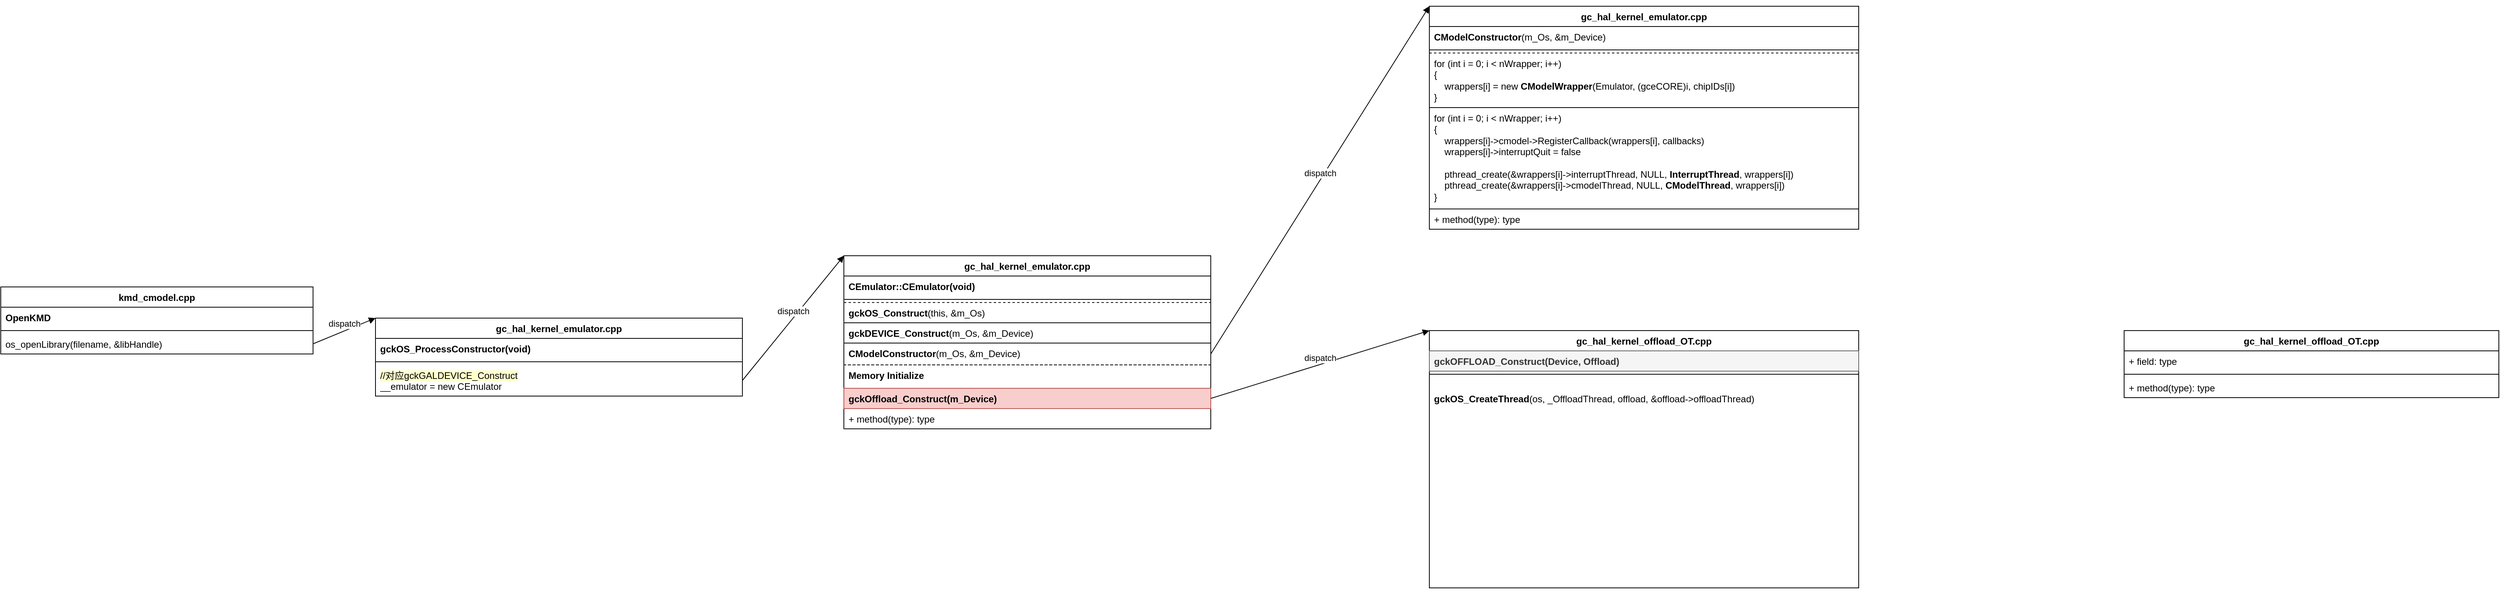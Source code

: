 <mxfile version="26.0.2">
  <diagram name="Page-1" id="LRaTV1GDhE0PlHm9-1SC">
    <mxGraphModel dx="1276" dy="1854" grid="1" gridSize="10" guides="1" tooltips="1" connect="1" arrows="1" fold="1" page="1" pageScale="1" pageWidth="850" pageHeight="1100" math="0" shadow="0">
      <root>
        <mxCell id="0" />
        <mxCell id="1" parent="0" />
        <mxCell id="TkZttN6KCeq6tZd7yhBr-1" value="kmd_cmodel.cpp" style="swimlane;fontStyle=1;align=center;verticalAlign=top;childLayout=stackLayout;horizontal=1;startSize=26;horizontalStack=0;resizeParent=1;resizeParentMax=0;resizeLast=0;collapsible=1;marginBottom=0;whiteSpace=wrap;html=1;" vertex="1" parent="1">
          <mxGeometry x="40" y="240" width="400" height="86" as="geometry" />
        </mxCell>
        <mxCell id="TkZttN6KCeq6tZd7yhBr-2" value="&lt;span style=&quot;font-weight: 700; text-align: center;&quot;&gt;OpenKMD&lt;/span&gt;" style="text;strokeColor=none;fillColor=none;align=left;verticalAlign=top;spacingLeft=4;spacingRight=4;overflow=hidden;rotatable=0;points=[[0,0.5],[1,0.5]];portConstraint=eastwest;whiteSpace=wrap;html=1;" vertex="1" parent="TkZttN6KCeq6tZd7yhBr-1">
          <mxGeometry y="26" width="400" height="26" as="geometry" />
        </mxCell>
        <mxCell id="TkZttN6KCeq6tZd7yhBr-3" value="" style="line;strokeWidth=1;fillColor=none;align=left;verticalAlign=middle;spacingTop=-1;spacingLeft=3;spacingRight=3;rotatable=0;labelPosition=right;points=[];portConstraint=eastwest;strokeColor=inherit;" vertex="1" parent="TkZttN6KCeq6tZd7yhBr-1">
          <mxGeometry y="52" width="400" height="8" as="geometry" />
        </mxCell>
        <mxCell id="TkZttN6KCeq6tZd7yhBr-4" value="os_openLibrary(filename, &amp;amp;libHandle)" style="text;strokeColor=none;fillColor=none;align=left;verticalAlign=top;spacingLeft=4;spacingRight=4;overflow=hidden;rotatable=0;points=[[0,0.5],[1,0.5]];portConstraint=eastwest;whiteSpace=wrap;html=1;" vertex="1" parent="TkZttN6KCeq6tZd7yhBr-1">
          <mxGeometry y="60" width="400" height="26" as="geometry" />
        </mxCell>
        <mxCell id="TkZttN6KCeq6tZd7yhBr-10" value="dispatch" style="html=1;verticalAlign=bottom;endArrow=block;curved=0;rounded=0;exitX=1;exitY=0.5;exitDx=0;exitDy=0;entryX=0;entryY=0;entryDx=0;entryDy=0;" edge="1" parent="1" source="TkZttN6KCeq6tZd7yhBr-4" target="TkZttN6KCeq6tZd7yhBr-11">
          <mxGeometry width="80" relative="1" as="geometry">
            <mxPoint x="490" y="226" as="sourcePoint" />
            <mxPoint x="570" y="226" as="targetPoint" />
          </mxGeometry>
        </mxCell>
        <mxCell id="TkZttN6KCeq6tZd7yhBr-11" value="gc_hal_kernel_emulator.cpp" style="swimlane;fontStyle=1;align=center;verticalAlign=top;childLayout=stackLayout;horizontal=1;startSize=26;horizontalStack=0;resizeParent=1;resizeParentMax=0;resizeLast=0;collapsible=1;marginBottom=0;whiteSpace=wrap;html=1;" vertex="1" parent="1">
          <mxGeometry x="520" y="280" width="470" height="100" as="geometry" />
        </mxCell>
        <mxCell id="TkZttN6KCeq6tZd7yhBr-12" value="&lt;span style=&quot;font-weight: 700; text-align: center;&quot;&gt;gckOS_ProcessConstructor(void)&lt;/span&gt;" style="text;strokeColor=none;fillColor=none;align=left;verticalAlign=top;spacingLeft=4;spacingRight=4;overflow=hidden;rotatable=0;points=[[0,0.5],[1,0.5]];portConstraint=eastwest;whiteSpace=wrap;html=1;" vertex="1" parent="TkZttN6KCeq6tZd7yhBr-11">
          <mxGeometry y="26" width="470" height="26" as="geometry" />
        </mxCell>
        <mxCell id="TkZttN6KCeq6tZd7yhBr-13" value="" style="line;strokeWidth=1;fillColor=none;align=left;verticalAlign=middle;spacingTop=-1;spacingLeft=3;spacingRight=3;rotatable=0;labelPosition=right;points=[];portConstraint=eastwest;strokeColor=inherit;" vertex="1" parent="TkZttN6KCeq6tZd7yhBr-11">
          <mxGeometry y="52" width="470" height="8" as="geometry" />
        </mxCell>
        <mxCell id="TkZttN6KCeq6tZd7yhBr-14" value="&lt;div&gt;&lt;div&gt;&lt;span style=&quot;background-color: rgb(255, 255, 204);&quot;&gt;//对应gckGALDEVICE_Construct&lt;/span&gt;&lt;/div&gt;&lt;b&gt;&lt;/b&gt;&lt;/div&gt;__emulator = new CEmulator" style="text;strokeColor=none;fillColor=none;align=left;verticalAlign=top;spacingLeft=4;spacingRight=4;overflow=hidden;rotatable=0;points=[[0,0.5],[1,0.5]];portConstraint=eastwest;whiteSpace=wrap;html=1;" vertex="1" parent="TkZttN6KCeq6tZd7yhBr-11">
          <mxGeometry y="60" width="470" height="40" as="geometry" />
        </mxCell>
        <mxCell id="TkZttN6KCeq6tZd7yhBr-15" value="gc_hal_kernel_emulator.cpp" style="swimlane;fontStyle=1;align=center;verticalAlign=top;childLayout=stackLayout;horizontal=1;startSize=26;horizontalStack=0;resizeParent=1;resizeParentMax=0;resizeLast=0;collapsible=1;marginBottom=0;whiteSpace=wrap;html=1;" vertex="1" parent="1">
          <mxGeometry x="1120" y="200" width="470" height="222" as="geometry" />
        </mxCell>
        <mxCell id="TkZttN6KCeq6tZd7yhBr-16" value="&lt;span style=&quot;font-weight: 700; text-align: center;&quot;&gt;CEmulator::CEmulator(void)&lt;/span&gt;" style="text;strokeColor=none;fillColor=none;align=left;verticalAlign=top;spacingLeft=4;spacingRight=4;overflow=hidden;rotatable=0;points=[[0,0.5],[1,0.5]];portConstraint=eastwest;whiteSpace=wrap;html=1;" vertex="1" parent="TkZttN6KCeq6tZd7yhBr-15">
          <mxGeometry y="26" width="470" height="26" as="geometry" />
        </mxCell>
        <mxCell id="TkZttN6KCeq6tZd7yhBr-17" value="" style="line;strokeWidth=1;fillColor=none;align=left;verticalAlign=middle;spacingTop=-1;spacingLeft=3;spacingRight=3;rotatable=0;labelPosition=right;points=[];portConstraint=eastwest;strokeColor=inherit;" vertex="1" parent="TkZttN6KCeq6tZd7yhBr-15">
          <mxGeometry y="52" width="470" height="8" as="geometry" />
        </mxCell>
        <mxCell id="TkZttN6KCeq6tZd7yhBr-18" value="&lt;b&gt;gckOS_Construct&lt;/b&gt;(this, &amp;amp;m_Os)" style="text;strokeColor=default;fillColor=none;align=left;verticalAlign=top;spacingLeft=4;spacingRight=4;overflow=hidden;rotatable=0;points=[[0,0.5],[1,0.5]];portConstraint=eastwest;whiteSpace=wrap;html=1;dashed=1;" vertex="1" parent="TkZttN6KCeq6tZd7yhBr-15">
          <mxGeometry y="60" width="470" height="26" as="geometry" />
        </mxCell>
        <mxCell id="TkZttN6KCeq6tZd7yhBr-20" value="&lt;b&gt;gckDEVICE_Construct&lt;/b&gt;(m_Os, &amp;amp;m_Device)" style="text;strokeColor=default;fillColor=none;align=left;verticalAlign=top;spacingLeft=4;spacingRight=4;overflow=hidden;rotatable=0;points=[[0,0.5],[1,0.5]];portConstraint=eastwest;whiteSpace=wrap;html=1;dashed=1;" vertex="1" parent="TkZttN6KCeq6tZd7yhBr-15">
          <mxGeometry y="86" width="470" height="26" as="geometry" />
        </mxCell>
        <mxCell id="TkZttN6KCeq6tZd7yhBr-22" value="&lt;div&gt;&lt;b style=&quot;color: light-dark(rgb(0, 0, 0), rgb(255, 255, 255));&quot;&gt;CModelConstructor&lt;/b&gt;&lt;span style=&quot;background-color: light-dark(#ffffff, var(--ge-dark-color, #121212)); color: light-dark(rgb(0, 0, 0), rgb(255, 255, 255));&quot;&gt;(m_Os, &amp;amp;m_Device)&lt;/span&gt;&lt;/div&gt;" style="text;strokeColor=default;fillColor=none;align=left;verticalAlign=top;spacingLeft=4;spacingRight=4;overflow=hidden;rotatable=0;points=[[0,0.5],[1,0.5]];portConstraint=eastwest;whiteSpace=wrap;html=1;dashed=1;labelBackgroundColor=default;" vertex="1" parent="TkZttN6KCeq6tZd7yhBr-15">
          <mxGeometry y="112" width="470" height="28" as="geometry" />
        </mxCell>
        <mxCell id="TkZttN6KCeq6tZd7yhBr-21" value="&lt;b&gt;Memory Initialize&lt;/b&gt;" style="text;strokeColor=default;fillColor=none;align=left;verticalAlign=top;spacingLeft=4;spacingRight=4;overflow=hidden;rotatable=0;points=[[0,0.5],[1,0.5]];portConstraint=eastwest;whiteSpace=wrap;html=1;dashed=1;" vertex="1" parent="TkZttN6KCeq6tZd7yhBr-15">
          <mxGeometry y="140" width="470" height="30" as="geometry" />
        </mxCell>
        <mxCell id="TkZttN6KCeq6tZd7yhBr-40" value="&lt;b&gt;gckOffload_Construct(m_Device)&lt;/b&gt;" style="text;strokeColor=#b85450;fillColor=#f8cecc;align=left;verticalAlign=top;spacingLeft=4;spacingRight=4;overflow=hidden;rotatable=0;points=[[0,0.5],[1,0.5]];portConstraint=eastwest;whiteSpace=wrap;html=1;" vertex="1" parent="TkZttN6KCeq6tZd7yhBr-15">
          <mxGeometry y="170" width="470" height="26" as="geometry" />
        </mxCell>
        <mxCell id="TkZttN6KCeq6tZd7yhBr-41" value="+ method(type): type" style="text;strokeColor=none;fillColor=none;align=left;verticalAlign=top;spacingLeft=4;spacingRight=4;overflow=hidden;rotatable=0;points=[[0,0.5],[1,0.5]];portConstraint=eastwest;whiteSpace=wrap;html=1;" vertex="1" parent="TkZttN6KCeq6tZd7yhBr-15">
          <mxGeometry y="196" width="470" height="26" as="geometry" />
        </mxCell>
        <mxCell id="TkZttN6KCeq6tZd7yhBr-19" value="dispatch" style="html=1;verticalAlign=bottom;endArrow=block;curved=0;rounded=0;exitX=1;exitY=0.5;exitDx=0;exitDy=0;entryX=0;entryY=0;entryDx=0;entryDy=0;" edge="1" parent="1" source="TkZttN6KCeq6tZd7yhBr-14" target="TkZttN6KCeq6tZd7yhBr-15">
          <mxGeometry width="80" relative="1" as="geometry">
            <mxPoint x="450" y="323" as="sourcePoint" />
            <mxPoint x="560" y="260" as="targetPoint" />
          </mxGeometry>
        </mxCell>
        <mxCell id="TkZttN6KCeq6tZd7yhBr-23" value="gc_hal_kernel_emulator.cpp" style="swimlane;fontStyle=1;align=center;verticalAlign=top;childLayout=stackLayout;horizontal=1;startSize=26;horizontalStack=0;resizeParent=1;resizeParentMax=0;resizeLast=0;collapsible=1;marginBottom=0;whiteSpace=wrap;html=1;" vertex="1" parent="1">
          <mxGeometry x="1870" y="-120" width="550" height="286" as="geometry" />
        </mxCell>
        <mxCell id="TkZttN6KCeq6tZd7yhBr-24" value="&lt;b&gt;CModelConstructor&lt;/b&gt;(m_Os, &amp;amp;m_Device)" style="text;strokeColor=none;fillColor=none;align=left;verticalAlign=top;spacingLeft=4;spacingRight=4;overflow=hidden;rotatable=0;points=[[0,0.5],[1,0.5]];portConstraint=eastwest;whiteSpace=wrap;html=1;dashed=1;" vertex="1" parent="TkZttN6KCeq6tZd7yhBr-23">
          <mxGeometry y="26" width="550" height="26" as="geometry" />
        </mxCell>
        <mxCell id="TkZttN6KCeq6tZd7yhBr-25" value="" style="line;strokeWidth=1;fillColor=none;align=left;verticalAlign=middle;spacingTop=-1;spacingLeft=3;spacingRight=3;rotatable=0;labelPosition=right;points=[];portConstraint=eastwest;strokeColor=inherit;" vertex="1" parent="TkZttN6KCeq6tZd7yhBr-23">
          <mxGeometry y="52" width="550" height="8" as="geometry" />
        </mxCell>
        <mxCell id="TkZttN6KCeq6tZd7yhBr-28" value="for (int i = 0; i &amp;lt; nWrapper; i++)&lt;div&gt;{&lt;/div&gt;&lt;div&gt;&amp;nbsp; &amp;nbsp; wrappers[i] = new &lt;b&gt;CModelWrapper&lt;/b&gt;(Emulator, (gceCORE)i, chipIDs[i])&lt;/div&gt;&lt;div&gt;}&lt;/div&gt;" style="text;strokeColor=default;fillColor=none;align=left;verticalAlign=top;spacingLeft=4;spacingRight=4;overflow=hidden;rotatable=0;points=[[0,0.5],[1,0.5]];portConstraint=eastwest;whiteSpace=wrap;html=1;dashed=1;" vertex="1" parent="TkZttN6KCeq6tZd7yhBr-23">
          <mxGeometry y="60" width="550" height="70" as="geometry" />
        </mxCell>
        <mxCell id="TkZttN6KCeq6tZd7yhBr-26" value="for (int i = 0; i &amp;lt; nWrapper; i++)&lt;div&gt;{&lt;br&gt;&amp;nbsp; &amp;nbsp; wrappers[i]-&amp;gt;cmodel-&amp;gt;RegisterCallback(wrappers[i], callbacks)&lt;/div&gt;&lt;div&gt;&amp;nbsp; &amp;nbsp; wrappers[i]-&amp;gt;interruptQuit = false&lt;/div&gt;&lt;div&gt;&amp;nbsp; &amp;nbsp;&amp;nbsp;&lt;/div&gt;&lt;div&gt;&amp;nbsp; &amp;nbsp; pthread_create(&amp;amp;wrappers[i]-&amp;gt;interruptThread, NULL, &lt;b&gt;InterruptThread&lt;/b&gt;, wrappers[i])&lt;/div&gt;&lt;div&gt;&amp;nbsp; &amp;nbsp; pthread_create(&amp;amp;wrappers[i]-&amp;gt;cmodelThread, NULL, &lt;b&gt;CModelThread&lt;/b&gt;, wrappers[i])&lt;/div&gt;&lt;div&gt;}&lt;/div&gt;" style="text;strokeColor=default;fillColor=none;align=left;verticalAlign=top;spacingLeft=4;spacingRight=4;overflow=hidden;rotatable=0;points=[[0,0.5],[1,0.5]];portConstraint=eastwest;whiteSpace=wrap;html=1;dashed=1;" vertex="1" parent="TkZttN6KCeq6tZd7yhBr-23">
          <mxGeometry y="130" width="550" height="130" as="geometry" />
        </mxCell>
        <mxCell id="TkZttN6KCeq6tZd7yhBr-33" value="+ method(type): type" style="text;strokeColor=default;fillColor=none;align=left;verticalAlign=top;spacingLeft=4;spacingRight=4;overflow=hidden;rotatable=0;points=[[0,0.5],[1,0.5]];portConstraint=eastwest;whiteSpace=wrap;html=1;dashed=1;" vertex="1" parent="TkZttN6KCeq6tZd7yhBr-23">
          <mxGeometry y="260" width="550" height="26" as="geometry" />
        </mxCell>
        <mxCell id="TkZttN6KCeq6tZd7yhBr-27" value="dispatch" style="html=1;verticalAlign=bottom;endArrow=block;curved=0;rounded=0;entryX=0;entryY=0;entryDx=0;entryDy=0;exitX=1;exitY=0.5;exitDx=0;exitDy=0;" edge="1" parent="1" source="TkZttN6KCeq6tZd7yhBr-22" target="TkZttN6KCeq6tZd7yhBr-23">
          <mxGeometry width="80" relative="1" as="geometry">
            <mxPoint x="1630" y="300" as="sourcePoint" />
            <mxPoint x="1710" y="300" as="targetPoint" />
          </mxGeometry>
        </mxCell>
        <mxCell id="TkZttN6KCeq6tZd7yhBr-42" value="gc_hal_kernel_offload_OT.cpp" style="swimlane;fontStyle=1;align=center;verticalAlign=top;childLayout=stackLayout;horizontal=1;startSize=26;horizontalStack=0;resizeParent=1;resizeParentMax=0;resizeLast=0;collapsible=1;marginBottom=0;whiteSpace=wrap;html=1;" vertex="1" parent="1">
          <mxGeometry x="1870" y="296" width="550" height="330" as="geometry" />
        </mxCell>
        <mxCell id="TkZttN6KCeq6tZd7yhBr-43" value="&lt;b&gt;gckOFFLOAD_Construct(Device, Offload)&lt;/b&gt;" style="text;strokeColor=#666666;fillColor=#f5f5f5;align=left;verticalAlign=top;spacingLeft=4;spacingRight=4;overflow=hidden;rotatable=0;points=[[0,0.5],[1,0.5]];portConstraint=eastwest;whiteSpace=wrap;html=1;fontColor=#333333;" vertex="1" parent="TkZttN6KCeq6tZd7yhBr-42">
          <mxGeometry y="26" width="550" height="26" as="geometry" />
        </mxCell>
        <mxCell id="TkZttN6KCeq6tZd7yhBr-44" value="" style="line;strokeWidth=1;fillColor=none;align=left;verticalAlign=middle;spacingTop=-1;spacingLeft=3;spacingRight=3;rotatable=0;labelPosition=right;points=[];portConstraint=eastwest;strokeColor=inherit;" vertex="1" parent="TkZttN6KCeq6tZd7yhBr-42">
          <mxGeometry y="52" width="550" height="8" as="geometry" />
        </mxCell>
        <mxCell id="TkZttN6KCeq6tZd7yhBr-45" value="&lt;div&gt;&lt;br&gt;&lt;/div&gt;&lt;b&gt;gckOS_CreateThread&lt;/b&gt;(os, _OffloadThread, offload, &amp;amp;offload-&amp;gt;offloadThread)&lt;div&gt;&lt;br&gt;&lt;/div&gt;&lt;div&gt;&lt;br&gt;&lt;/div&gt;" style="text;strokeColor=none;fillColor=none;align=left;verticalAlign=top;spacingLeft=4;spacingRight=4;overflow=hidden;rotatable=0;points=[[0,0.5],[1,0.5]];portConstraint=eastwest;whiteSpace=wrap;html=1;" vertex="1" parent="TkZttN6KCeq6tZd7yhBr-42">
          <mxGeometry y="60" width="550" height="270" as="geometry" />
        </mxCell>
        <mxCell id="TkZttN6KCeq6tZd7yhBr-46" value="dispatch" style="html=1;verticalAlign=bottom;endArrow=block;curved=0;rounded=0;exitX=1;exitY=0.5;exitDx=0;exitDy=0;entryX=0;entryY=0;entryDx=0;entryDy=0;" edge="1" parent="1" source="TkZttN6KCeq6tZd7yhBr-40" target="TkZttN6KCeq6tZd7yhBr-42">
          <mxGeometry width="80" relative="1" as="geometry">
            <mxPoint x="1740" y="480" as="sourcePoint" />
            <mxPoint x="1820" y="480" as="targetPoint" />
          </mxGeometry>
        </mxCell>
        <mxCell id="TkZttN6KCeq6tZd7yhBr-47" value="gc_hal_kernel_offload_OT.cpp" style="swimlane;fontStyle=1;align=center;verticalAlign=top;childLayout=stackLayout;horizontal=1;startSize=26;horizontalStack=0;resizeParent=1;resizeParentMax=0;resizeLast=0;collapsible=1;marginBottom=0;whiteSpace=wrap;html=1;" vertex="1" parent="1">
          <mxGeometry x="2760" y="296" width="480" height="86" as="geometry" />
        </mxCell>
        <mxCell id="TkZttN6KCeq6tZd7yhBr-48" value="+ field: type" style="text;strokeColor=none;fillColor=none;align=left;verticalAlign=top;spacingLeft=4;spacingRight=4;overflow=hidden;rotatable=0;points=[[0,0.5],[1,0.5]];portConstraint=eastwest;whiteSpace=wrap;html=1;" vertex="1" parent="TkZttN6KCeq6tZd7yhBr-47">
          <mxGeometry y="26" width="480" height="26" as="geometry" />
        </mxCell>
        <mxCell id="TkZttN6KCeq6tZd7yhBr-49" value="" style="line;strokeWidth=1;fillColor=none;align=left;verticalAlign=middle;spacingTop=-1;spacingLeft=3;spacingRight=3;rotatable=0;labelPosition=right;points=[];portConstraint=eastwest;strokeColor=inherit;" vertex="1" parent="TkZttN6KCeq6tZd7yhBr-47">
          <mxGeometry y="52" width="480" height="8" as="geometry" />
        </mxCell>
        <mxCell id="TkZttN6KCeq6tZd7yhBr-50" value="+ method(type): type" style="text;strokeColor=none;fillColor=none;align=left;verticalAlign=top;spacingLeft=4;spacingRight=4;overflow=hidden;rotatable=0;points=[[0,0.5],[1,0.5]];portConstraint=eastwest;whiteSpace=wrap;html=1;" vertex="1" parent="TkZttN6KCeq6tZd7yhBr-47">
          <mxGeometry y="60" width="480" height="26" as="geometry" />
        </mxCell>
      </root>
    </mxGraphModel>
  </diagram>
</mxfile>
